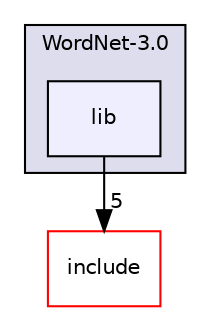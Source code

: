 digraph "/Users/michael/JUCE/projects/audealize-plugin/JUCE Modules/audealize_module/WordNet-3.0/lib" {
  compound=true
  node [ fontsize="10", fontname="Helvetica"];
  edge [ labelfontsize="10", labelfontname="Helvetica"];
  subgraph clusterdir_13b3f6ca91df76f49ea32b2e08157014 {
    graph [ bgcolor="#ddddee", pencolor="black", label="WordNet-3.0" fontname="Helvetica", fontsize="10", URL="dir_13b3f6ca91df76f49ea32b2e08157014.html"]
  dir_01476303ba674d73badf857edbd14af2 [shape=box, label="lib", style="filled", fillcolor="#eeeeff", pencolor="black", URL="dir_01476303ba674d73badf857edbd14af2.html"];
  }
  dir_7189ee4943e18029715cde6fbc81f633 [shape=box label="include" fillcolor="white" style="filled" color="red" URL="dir_7189ee4943e18029715cde6fbc81f633.html"];
  dir_01476303ba674d73badf857edbd14af2->dir_7189ee4943e18029715cde6fbc81f633 [headlabel="5", labeldistance=1.5 headhref="dir_000010_000008.html"];
}
